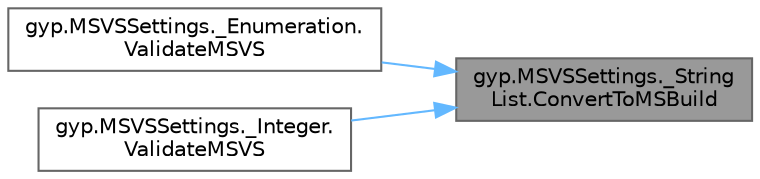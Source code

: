 digraph "gyp.MSVSSettings._StringList.ConvertToMSBuild"
{
 // LATEX_PDF_SIZE
  bgcolor="transparent";
  edge [fontname=Helvetica,fontsize=10,labelfontname=Helvetica,labelfontsize=10];
  node [fontname=Helvetica,fontsize=10,shape=box,height=0.2,width=0.4];
  rankdir="RL";
  Node1 [id="Node000001",label="gyp.MSVSSettings._String\lList.ConvertToMSBuild",height=0.2,width=0.4,color="gray40", fillcolor="grey60", style="filled", fontcolor="black",tooltip=" "];
  Node1 -> Node2 [id="edge1_Node000001_Node000002",dir="back",color="steelblue1",style="solid",tooltip=" "];
  Node2 [id="Node000002",label="gyp.MSVSSettings._Enumeration.\lValidateMSVS",height=0.2,width=0.4,color="grey40", fillcolor="white", style="filled",URL="$classgyp_1_1_m_s_v_s_settings_1_1___enumeration.html#a3090ec7871ddf48cd2fd125d6a3c637a",tooltip=" "];
  Node1 -> Node3 [id="edge2_Node000001_Node000003",dir="back",color="steelblue1",style="solid",tooltip=" "];
  Node3 [id="Node000003",label="gyp.MSVSSettings._Integer.\lValidateMSVS",height=0.2,width=0.4,color="grey40", fillcolor="white", style="filled",URL="$classgyp_1_1_m_s_v_s_settings_1_1___integer.html#acdfd1ea2f92137688cbf57e74ff10956",tooltip=" "];
}

